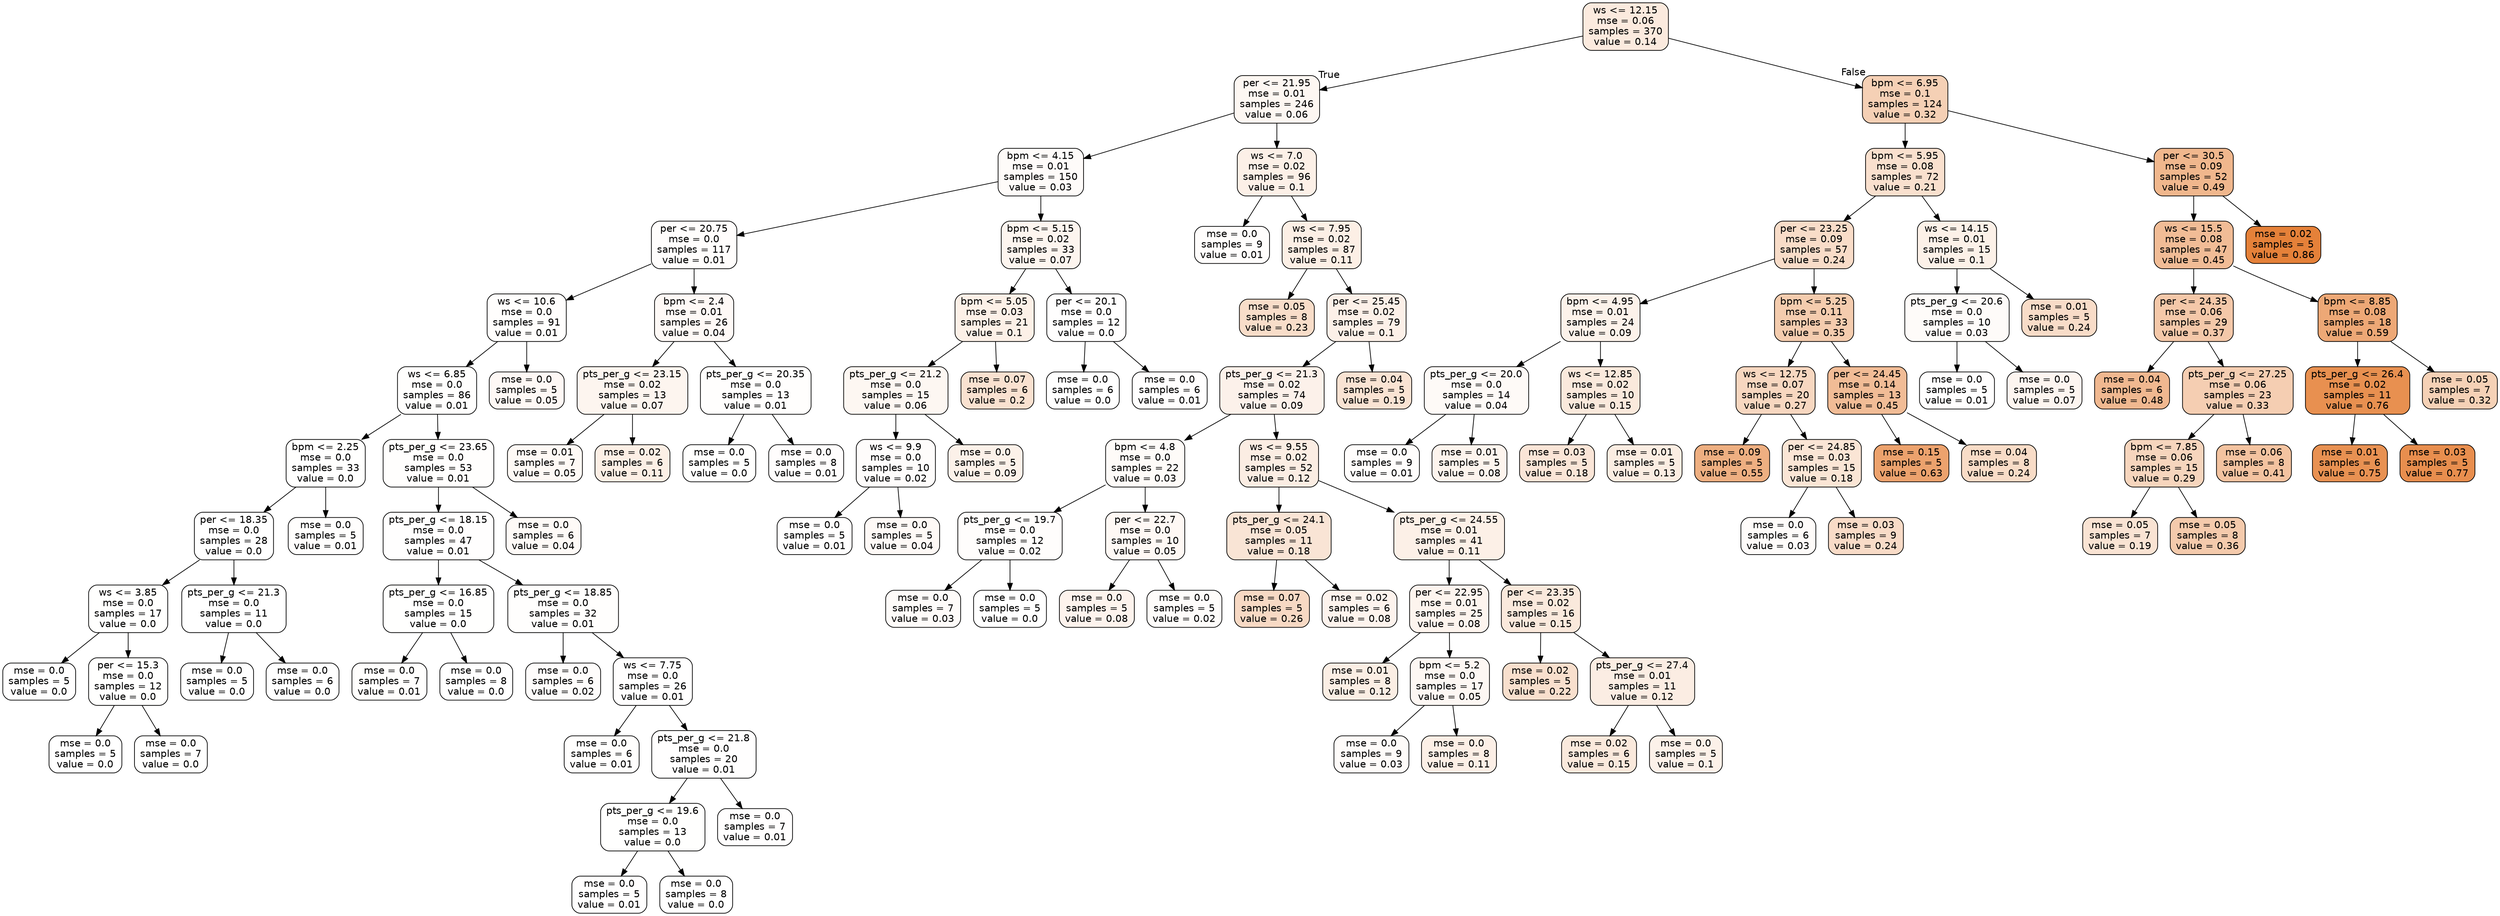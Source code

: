 digraph Tree {
node [shape=box, style="filled, rounded", color="black", fontname=helvetica] ;
edge [fontname=helvetica] ;
0 [label="ws <= 12.15\nmse = 0.06\nsamples = 370\nvalue = 0.14", fillcolor="#fbeade"] ;
1 [label="per <= 21.95\nmse = 0.01\nsamples = 246\nvalue = 0.06", fillcolor="#fdf7f2"] ;
0 -> 1 [labeldistance=2.5, labelangle=45, headlabel="True"] ;
2 [label="bpm <= 4.15\nmse = 0.01\nsamples = 150\nvalue = 0.03", fillcolor="#fefbf9"] ;
1 -> 2 ;
3 [label="per <= 20.75\nmse = 0.0\nsamples = 117\nvalue = 0.01", fillcolor="#fffdfc"] ;
2 -> 3 ;
4 [label="ws <= 10.6\nmse = 0.0\nsamples = 91\nvalue = 0.01", fillcolor="#fffefd"] ;
3 -> 4 ;
5 [label="ws <= 6.85\nmse = 0.0\nsamples = 86\nvalue = 0.01", fillcolor="#fffefd"] ;
4 -> 5 ;
6 [label="bpm <= 2.25\nmse = 0.0\nsamples = 33\nvalue = 0.0", fillcolor="#fffffe"] ;
5 -> 6 ;
7 [label="per <= 18.35\nmse = 0.0\nsamples = 28\nvalue = 0.0", fillcolor="#ffffff"] ;
6 -> 7 ;
8 [label="ws <= 3.85\nmse = 0.0\nsamples = 17\nvalue = 0.0", fillcolor="#fffffe"] ;
7 -> 8 ;
9 [label="mse = 0.0\nsamples = 5\nvalue = 0.0", fillcolor="#fffefe"] ;
8 -> 9 ;
10 [label="per <= 15.3\nmse = 0.0\nsamples = 12\nvalue = 0.0", fillcolor="#fffffe"] ;
8 -> 10 ;
11 [label="mse = 0.0\nsamples = 5\nvalue = 0.0", fillcolor="#ffffff"] ;
10 -> 11 ;
12 [label="mse = 0.0\nsamples = 7\nvalue = 0.0", fillcolor="#fffffe"] ;
10 -> 12 ;
13 [label="pts_per_g <= 21.3\nmse = 0.0\nsamples = 11\nvalue = 0.0", fillcolor="#ffffff"] ;
7 -> 13 ;
14 [label="mse = 0.0\nsamples = 5\nvalue = 0.0", fillcolor="#ffffff"] ;
13 -> 14 ;
15 [label="mse = 0.0\nsamples = 6\nvalue = 0.0", fillcolor="#ffffff"] ;
13 -> 15 ;
16 [label="mse = 0.0\nsamples = 5\nvalue = 0.01", fillcolor="#fffefd"] ;
6 -> 16 ;
17 [label="pts_per_g <= 23.65\nmse = 0.0\nsamples = 53\nvalue = 0.01", fillcolor="#fffefd"] ;
5 -> 17 ;
18 [label="pts_per_g <= 18.15\nmse = 0.0\nsamples = 47\nvalue = 0.01", fillcolor="#fffefe"] ;
17 -> 18 ;
19 [label="pts_per_g <= 16.85\nmse = 0.0\nsamples = 15\nvalue = 0.0", fillcolor="#fffffe"] ;
18 -> 19 ;
20 [label="mse = 0.0\nsamples = 7\nvalue = 0.01", fillcolor="#fffefd"] ;
19 -> 20 ;
21 [label="mse = 0.0\nsamples = 8\nvalue = 0.0", fillcolor="#ffffff"] ;
19 -> 21 ;
22 [label="pts_per_g <= 18.85\nmse = 0.0\nsamples = 32\nvalue = 0.01", fillcolor="#fffefd"] ;
18 -> 22 ;
23 [label="mse = 0.0\nsamples = 6\nvalue = 0.02", fillcolor="#fefcfb"] ;
22 -> 23 ;
24 [label="ws <= 7.75\nmse = 0.0\nsamples = 26\nvalue = 0.01", fillcolor="#fffefe"] ;
22 -> 24 ;
25 [label="mse = 0.0\nsamples = 6\nvalue = 0.01", fillcolor="#fffefd"] ;
24 -> 25 ;
26 [label="pts_per_g <= 21.8\nmse = 0.0\nsamples = 20\nvalue = 0.01", fillcolor="#fffefe"] ;
24 -> 26 ;
27 [label="pts_per_g <= 19.6\nmse = 0.0\nsamples = 13\nvalue = 0.0", fillcolor="#fffffe"] ;
26 -> 27 ;
28 [label="mse = 0.0\nsamples = 5\nvalue = 0.01", fillcolor="#fffefe"] ;
27 -> 28 ;
29 [label="mse = 0.0\nsamples = 8\nvalue = 0.0", fillcolor="#ffffff"] ;
27 -> 29 ;
30 [label="mse = 0.0\nsamples = 7\nvalue = 0.01", fillcolor="#fffefe"] ;
26 -> 30 ;
31 [label="mse = 0.0\nsamples = 6\nvalue = 0.04", fillcolor="#fefaf7"] ;
17 -> 31 ;
32 [label="mse = 0.0\nsamples = 5\nvalue = 0.05", fillcolor="#fef8f5"] ;
4 -> 32 ;
33 [label="bpm <= 2.4\nmse = 0.01\nsamples = 26\nvalue = 0.04", fillcolor="#fef9f6"] ;
3 -> 33 ;
34 [label="pts_per_g <= 23.15\nmse = 0.02\nsamples = 13\nvalue = 0.07", fillcolor="#fdf5ef"] ;
33 -> 34 ;
35 [label="mse = 0.01\nsamples = 7\nvalue = 0.05", fillcolor="#fef9f5"] ;
34 -> 35 ;
36 [label="mse = 0.02\nsamples = 6\nvalue = 0.11", fillcolor="#fcefe5"] ;
34 -> 36 ;
37 [label="pts_per_g <= 20.35\nmse = 0.0\nsamples = 13\nvalue = 0.01", fillcolor="#fffefd"] ;
33 -> 37 ;
38 [label="mse = 0.0\nsamples = 5\nvalue = 0.0", fillcolor="#fffffe"] ;
37 -> 38 ;
39 [label="mse = 0.0\nsamples = 8\nvalue = 0.01", fillcolor="#fffdfd"] ;
37 -> 39 ;
40 [label="bpm <= 5.15\nmse = 0.02\nsamples = 33\nvalue = 0.07", fillcolor="#fdf5ef"] ;
2 -> 40 ;
41 [label="bpm <= 5.05\nmse = 0.03\nsamples = 21\nvalue = 0.1", fillcolor="#fcf0e7"] ;
40 -> 41 ;
42 [label="pts_per_g <= 21.2\nmse = 0.0\nsamples = 15\nvalue = 0.06", fillcolor="#fdf7f2"] ;
41 -> 42 ;
43 [label="ws <= 9.9\nmse = 0.0\nsamples = 10\nvalue = 0.02", fillcolor="#fefcfb"] ;
42 -> 43 ;
44 [label="mse = 0.0\nsamples = 5\nvalue = 0.01", fillcolor="#fffefe"] ;
43 -> 44 ;
45 [label="mse = 0.0\nsamples = 5\nvalue = 0.04", fillcolor="#fef9f6"] ;
43 -> 45 ;
46 [label="mse = 0.0\nsamples = 5\nvalue = 0.09", fillcolor="#fcf1e9"] ;
42 -> 46 ;
47 [label="mse = 0.07\nsamples = 6\nvalue = 0.2", fillcolor="#f9e1d0"] ;
41 -> 47 ;
48 [label="per <= 20.1\nmse = 0.0\nsamples = 12\nvalue = 0.0", fillcolor="#fffefe"] ;
40 -> 48 ;
49 [label="mse = 0.0\nsamples = 6\nvalue = 0.0", fillcolor="#ffffff"] ;
48 -> 49 ;
50 [label="mse = 0.0\nsamples = 6\nvalue = 0.01", fillcolor="#fffefe"] ;
48 -> 50 ;
51 [label="ws <= 7.0\nmse = 0.02\nsamples = 96\nvalue = 0.1", fillcolor="#fcf0e7"] ;
1 -> 51 ;
52 [label="mse = 0.0\nsamples = 9\nvalue = 0.01", fillcolor="#fffdfc"] ;
51 -> 52 ;
53 [label="ws <= 7.95\nmse = 0.02\nsamples = 87\nvalue = 0.11", fillcolor="#fcefe5"] ;
51 -> 53 ;
54 [label="mse = 0.05\nsamples = 8\nvalue = 0.23", fillcolor="#f8ddc9"] ;
53 -> 54 ;
55 [label="per <= 25.45\nmse = 0.02\nsamples = 79\nvalue = 0.1", fillcolor="#fcf0e8"] ;
53 -> 55 ;
56 [label="pts_per_g <= 21.3\nmse = 0.02\nsamples = 74\nvalue = 0.09", fillcolor="#fcf1ea"] ;
55 -> 56 ;
57 [label="bpm <= 4.8\nmse = 0.0\nsamples = 22\nvalue = 0.03", fillcolor="#fefbf8"] ;
56 -> 57 ;
58 [label="pts_per_g <= 19.7\nmse = 0.0\nsamples = 12\nvalue = 0.02", fillcolor="#fffdfc"] ;
57 -> 58 ;
59 [label="mse = 0.0\nsamples = 7\nvalue = 0.03", fillcolor="#fefbf9"] ;
58 -> 59 ;
60 [label="mse = 0.0\nsamples = 5\nvalue = 0.0", fillcolor="#ffffff"] ;
58 -> 60 ;
61 [label="per <= 22.7\nmse = 0.0\nsamples = 10\nvalue = 0.05", fillcolor="#fef8f4"] ;
57 -> 61 ;
62 [label="mse = 0.0\nsamples = 5\nvalue = 0.08", fillcolor="#fdf3ed"] ;
61 -> 62 ;
63 [label="mse = 0.0\nsamples = 5\nvalue = 0.02", fillcolor="#fefcfa"] ;
61 -> 63 ;
64 [label="ws <= 9.55\nmse = 0.02\nsamples = 52\nvalue = 0.12", fillcolor="#fbede3"] ;
56 -> 64 ;
65 [label="pts_per_g <= 24.1\nmse = 0.05\nsamples = 11\nvalue = 0.18", fillcolor="#f9e4d5"] ;
64 -> 65 ;
66 [label="mse = 0.07\nsamples = 5\nvalue = 0.26", fillcolor="#f7d9c4"] ;
65 -> 66 ;
67 [label="mse = 0.02\nsamples = 6\nvalue = 0.08", fillcolor="#fdf3ed"] ;
65 -> 67 ;
68 [label="pts_per_g <= 24.55\nmse = 0.01\nsamples = 41\nvalue = 0.11", fillcolor="#fcf0e7"] ;
64 -> 68 ;
69 [label="per <= 22.95\nmse = 0.01\nsamples = 25\nvalue = 0.08", fillcolor="#fdf4ee"] ;
68 -> 69 ;
70 [label="mse = 0.01\nsamples = 8\nvalue = 0.12", fillcolor="#fbeee4"] ;
69 -> 70 ;
71 [label="bpm <= 5.2\nmse = 0.0\nsamples = 17\nvalue = 0.05", fillcolor="#fdf7f3"] ;
69 -> 71 ;
72 [label="mse = 0.0\nsamples = 9\nvalue = 0.03", fillcolor="#fefbf9"] ;
71 -> 72 ;
73 [label="mse = 0.0\nsamples = 8\nvalue = 0.11", fillcolor="#fcefe6"] ;
71 -> 73 ;
74 [label="per <= 23.35\nmse = 0.02\nsamples = 16\nvalue = 0.15", fillcolor="#fae9dc"] ;
68 -> 74 ;
75 [label="mse = 0.02\nsamples = 5\nvalue = 0.22", fillcolor="#f8dfcd"] ;
74 -> 75 ;
76 [label="pts_per_g <= 27.4\nmse = 0.01\nsamples = 11\nvalue = 0.12", fillcolor="#fbede3"] ;
74 -> 76 ;
77 [label="mse = 0.02\nsamples = 6\nvalue = 0.15", fillcolor="#fae9dc"] ;
76 -> 77 ;
78 [label="mse = 0.0\nsamples = 5\nvalue = 0.1", fillcolor="#fcf1e9"] ;
76 -> 78 ;
79 [label="mse = 0.04\nsamples = 5\nvalue = 0.19", fillcolor="#f9e3d3"] ;
55 -> 79 ;
80 [label="bpm <= 6.95\nmse = 0.1\nsamples = 124\nvalue = 0.32", fillcolor="#f5d0b5"] ;
0 -> 80 [labeldistance=2.5, labelangle=-45, headlabel="False"] ;
81 [label="bpm <= 5.95\nmse = 0.08\nsamples = 72\nvalue = 0.21", fillcolor="#f9e0ce"] ;
80 -> 81 ;
82 [label="per <= 23.25\nmse = 0.09\nsamples = 57\nvalue = 0.24", fillcolor="#f8dcc8"] ;
81 -> 82 ;
83 [label="bpm <= 4.95\nmse = 0.01\nsamples = 24\nvalue = 0.09", fillcolor="#fcf2ea"] ;
82 -> 83 ;
84 [label="pts_per_g <= 20.0\nmse = 0.0\nsamples = 14\nvalue = 0.04", fillcolor="#fefaf7"] ;
83 -> 84 ;
85 [label="mse = 0.0\nsamples = 9\nvalue = 0.01", fillcolor="#fffdfc"] ;
84 -> 85 ;
86 [label="mse = 0.01\nsamples = 5\nvalue = 0.08", fillcolor="#fdf4ed"] ;
84 -> 86 ;
87 [label="ws <= 12.85\nmse = 0.02\nsamples = 10\nvalue = 0.15", fillcolor="#fae9dc"] ;
83 -> 87 ;
88 [label="mse = 0.03\nsamples = 5\nvalue = 0.18", fillcolor="#fae5d7"] ;
87 -> 88 ;
89 [label="mse = 0.01\nsamples = 5\nvalue = 0.13", fillcolor="#fbede2"] ;
87 -> 89 ;
90 [label="bpm <= 5.25\nmse = 0.11\nsamples = 33\nvalue = 0.35", fillcolor="#f4ccae"] ;
82 -> 90 ;
91 [label="ws <= 12.75\nmse = 0.07\nsamples = 20\nvalue = 0.27", fillcolor="#f7d7c0"] ;
90 -> 91 ;
92 [label="mse = 0.09\nsamples = 5\nvalue = 0.55", fillcolor="#eeaf81"] ;
91 -> 92 ;
93 [label="per <= 24.85\nmse = 0.03\nsamples = 15\nvalue = 0.18", fillcolor="#fae5d5"] ;
91 -> 93 ;
94 [label="mse = 0.0\nsamples = 6\nvalue = 0.03", fillcolor="#fefbf9"] ;
93 -> 94 ;
95 [label="mse = 0.03\nsamples = 9\nvalue = 0.24", fillcolor="#f8dbc7"] ;
93 -> 95 ;
96 [label="per <= 24.45\nmse = 0.14\nsamples = 13\nvalue = 0.45", fillcolor="#f1bc96"] ;
90 -> 96 ;
97 [label="mse = 0.15\nsamples = 5\nvalue = 0.63", fillcolor="#eca26d"] ;
96 -> 97 ;
98 [label="mse = 0.04\nsamples = 8\nvalue = 0.24", fillcolor="#f8dcc7"] ;
96 -> 98 ;
99 [label="ws <= 14.15\nmse = 0.01\nsamples = 15\nvalue = 0.1", fillcolor="#fcf1e8"] ;
81 -> 99 ;
100 [label="pts_per_g <= 20.6\nmse = 0.0\nsamples = 10\nvalue = 0.03", fillcolor="#fefbf9"] ;
99 -> 100 ;
101 [label="mse = 0.0\nsamples = 5\nvalue = 0.01", fillcolor="#fffefe"] ;
100 -> 101 ;
102 [label="mse = 0.0\nsamples = 5\nvalue = 0.07", fillcolor="#fdf5f0"] ;
100 -> 102 ;
103 [label="mse = 0.01\nsamples = 5\nvalue = 0.24", fillcolor="#f8dcc8"] ;
99 -> 103 ;
104 [label="per <= 30.5\nmse = 0.09\nsamples = 52\nvalue = 0.49", fillcolor="#f0b78d"] ;
80 -> 104 ;
105 [label="ws <= 15.5\nmse = 0.08\nsamples = 47\nvalue = 0.45", fillcolor="#f1bc96"] ;
104 -> 105 ;
106 [label="per <= 24.35\nmse = 0.06\nsamples = 29\nvalue = 0.37", fillcolor="#f4c8a9"] ;
105 -> 106 ;
107 [label="mse = 0.04\nsamples = 6\nvalue = 0.48", fillcolor="#f0b890"] ;
106 -> 107 ;
108 [label="pts_per_g <= 27.25\nmse = 0.06\nsamples = 23\nvalue = 0.33", fillcolor="#f5ceb2"] ;
106 -> 108 ;
109 [label="bpm <= 7.85\nmse = 0.06\nsamples = 15\nvalue = 0.29", fillcolor="#f6d5bd"] ;
108 -> 109 ;
110 [label="mse = 0.05\nsamples = 7\nvalue = 0.19", fillcolor="#f9e3d3"] ;
109 -> 110 ;
111 [label="mse = 0.05\nsamples = 8\nvalue = 0.36", fillcolor="#f4caac"] ;
109 -> 111 ;
112 [label="mse = 0.06\nsamples = 8\nvalue = 0.41", fillcolor="#f3c3a0"] ;
108 -> 112 ;
113 [label="bpm <= 8.85\nmse = 0.08\nsamples = 18\nvalue = 0.59", fillcolor="#eda876"] ;
105 -> 113 ;
114 [label="pts_per_g <= 26.4\nmse = 0.02\nsamples = 11\nvalue = 0.76", fillcolor="#e89050"] ;
113 -> 114 ;
115 [label="mse = 0.01\nsamples = 6\nvalue = 0.75", fillcolor="#e89152"] ;
114 -> 115 ;
116 [label="mse = 0.03\nsamples = 5\nvalue = 0.77", fillcolor="#e88e4e"] ;
114 -> 116 ;
117 [label="mse = 0.05\nsamples = 7\nvalue = 0.32", fillcolor="#f5d1b6"] ;
113 -> 117 ;
118 [label="mse = 0.02\nsamples = 5\nvalue = 0.86", fillcolor="#e58139"] ;
104 -> 118 ;
}